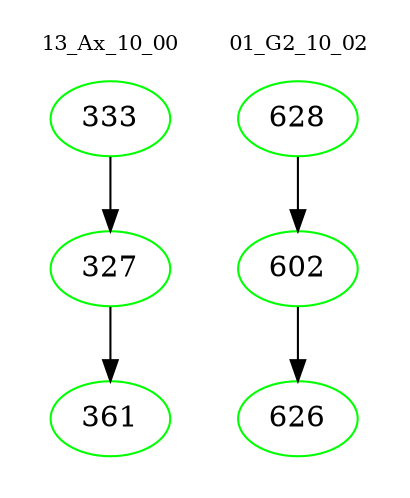 digraph{
subgraph cluster_0 {
color = white
label = "13_Ax_10_00";
fontsize=10;
T0_333 [label="333", color="green"]
T0_333 -> T0_327 [color="black"]
T0_327 [label="327", color="green"]
T0_327 -> T0_361 [color="black"]
T0_361 [label="361", color="green"]
}
subgraph cluster_1 {
color = white
label = "01_G2_10_02";
fontsize=10;
T1_628 [label="628", color="green"]
T1_628 -> T1_602 [color="black"]
T1_602 [label="602", color="green"]
T1_602 -> T1_626 [color="black"]
T1_626 [label="626", color="green"]
}
}
